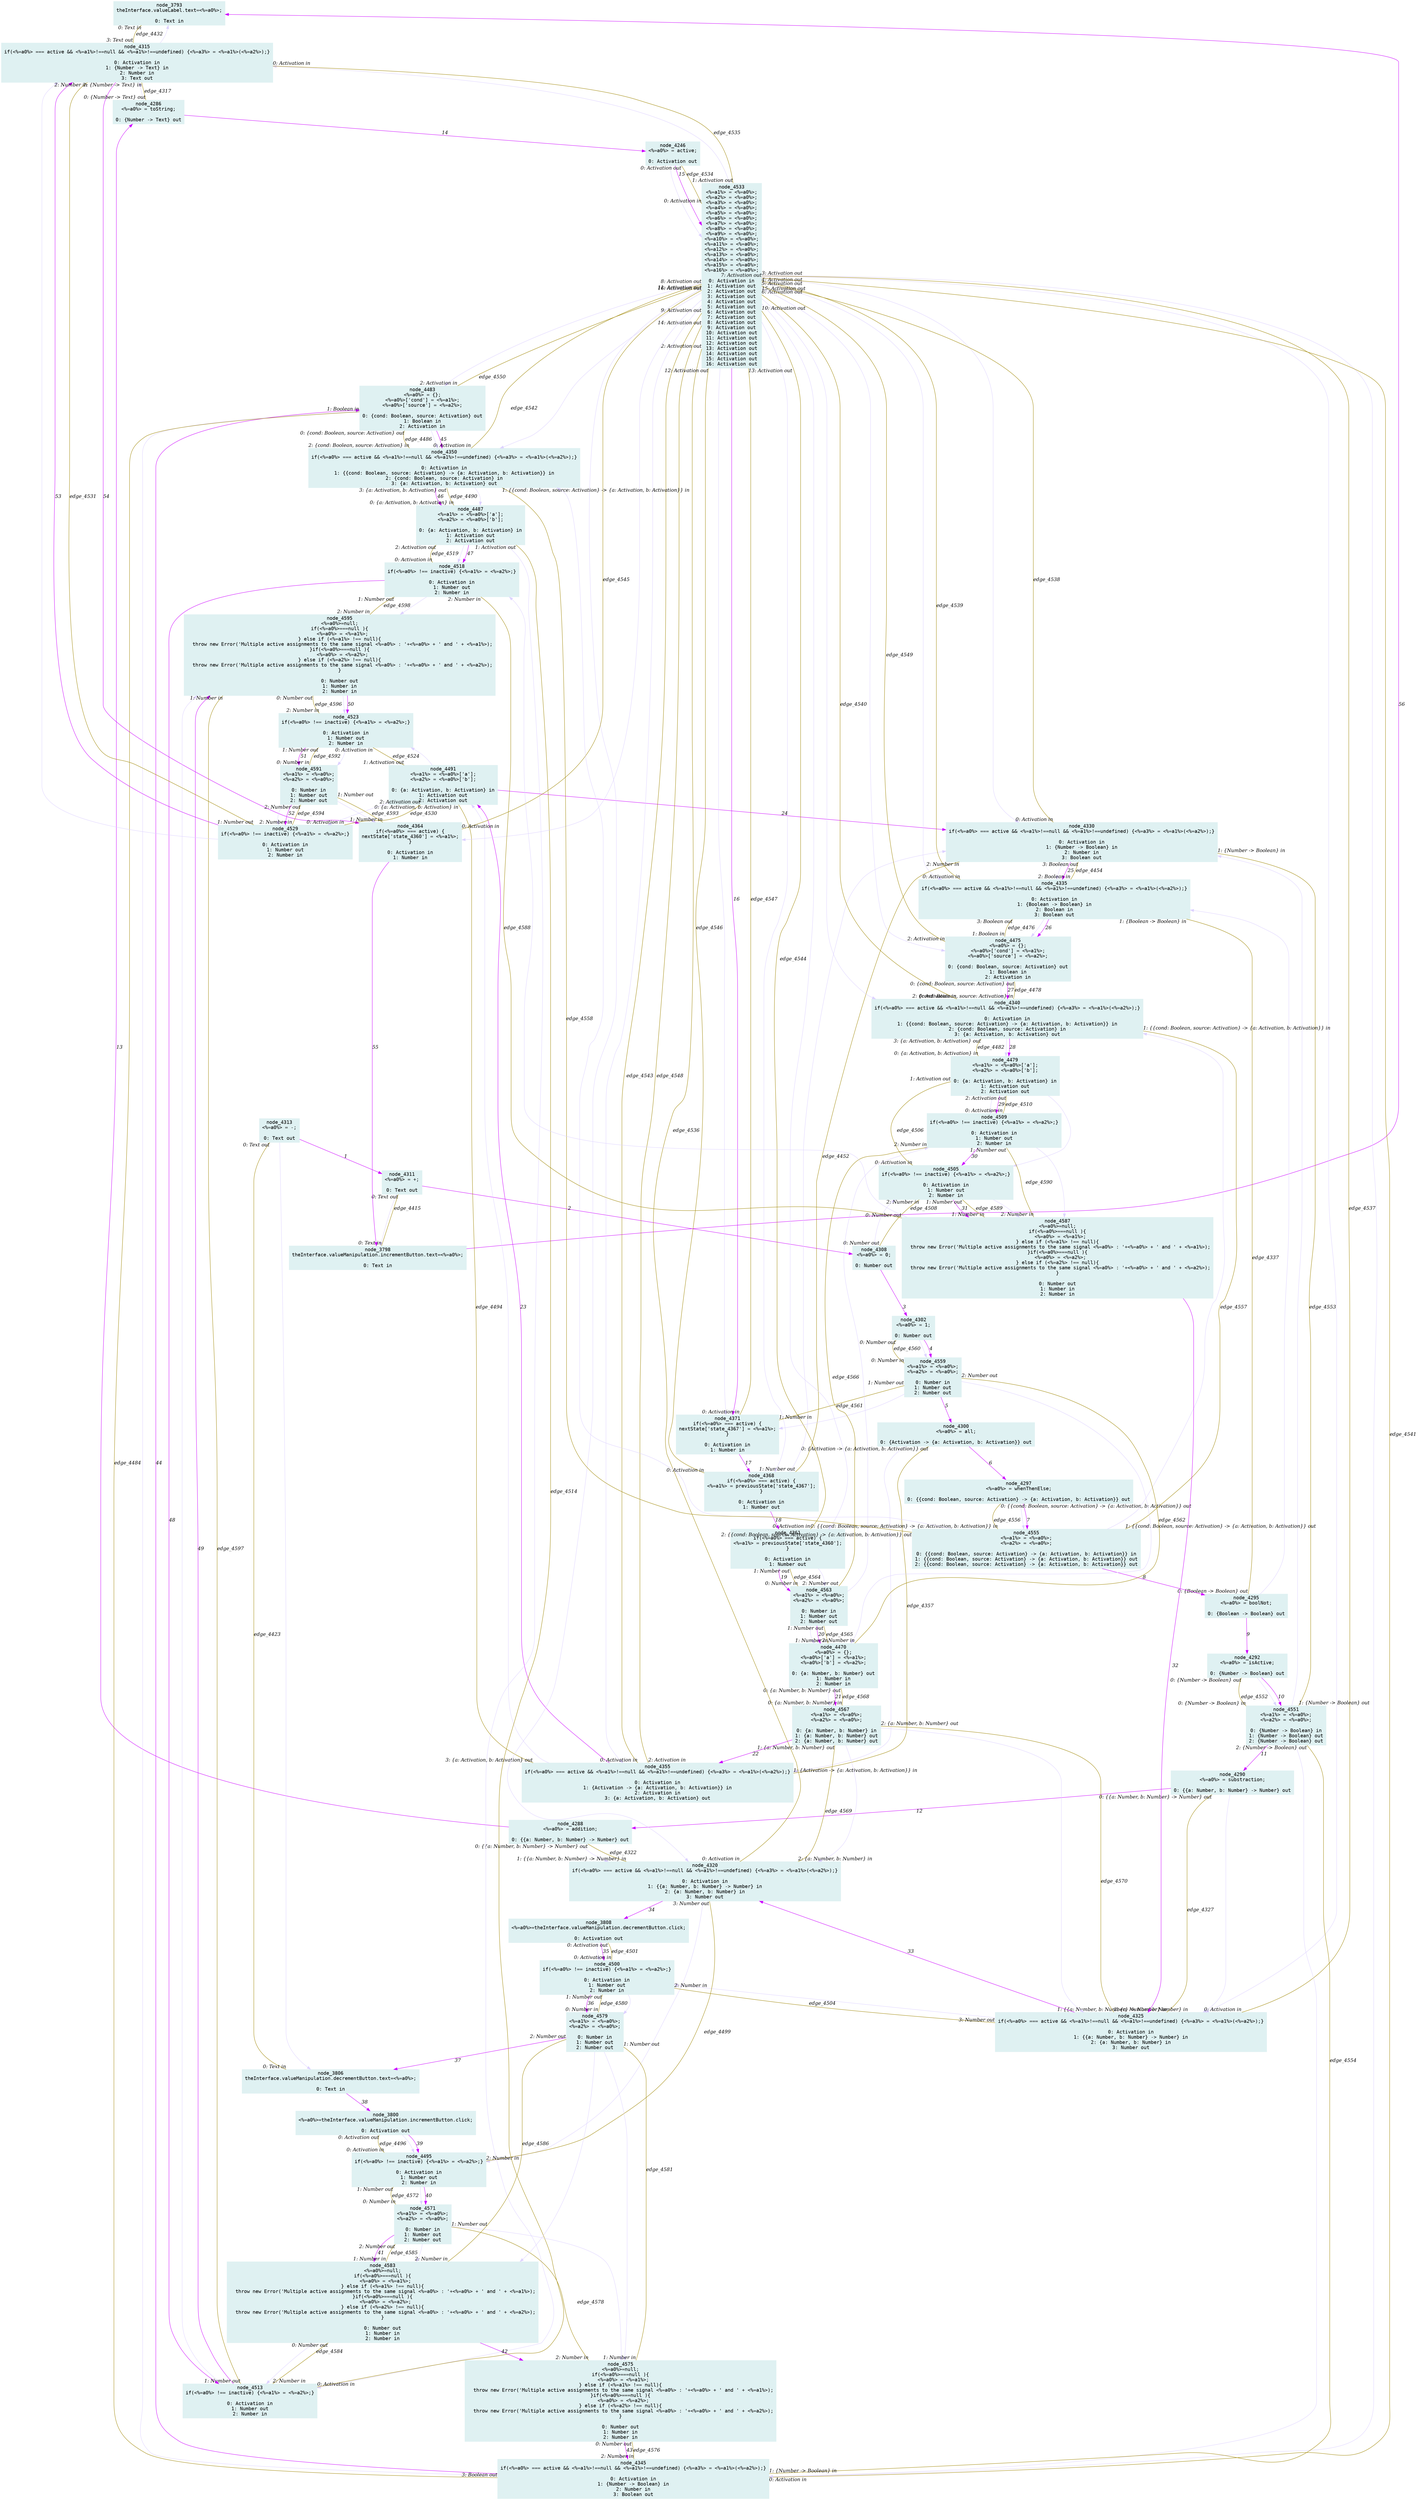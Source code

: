 digraph g{node_3793 [shape="box", style="filled", color="#dff1f2", fontname="Courier", label="node_3793
theInterface.valueLabel.text=<%=a0%>;

0: Text in" ]
node_3798 [shape="box", style="filled", color="#dff1f2", fontname="Courier", label="node_3798
theInterface.valueManipulation.incrementButton.text=<%=a0%>;

0: Text in" ]
node_3800 [shape="box", style="filled", color="#dff1f2", fontname="Courier", label="node_3800
<%=a0%>=theInterface.valueManipulation.incrementButton.click;

0: Activation out" ]
node_3806 [shape="box", style="filled", color="#dff1f2", fontname="Courier", label="node_3806
theInterface.valueManipulation.decrementButton.text=<%=a0%>;

0: Text in" ]
node_3808 [shape="box", style="filled", color="#dff1f2", fontname="Courier", label="node_3808
<%=a0%>=theInterface.valueManipulation.decrementButton.click;

0: Activation out" ]
node_4246 [shape="box", style="filled", color="#dff1f2", fontname="Courier", label="node_4246
<%=a0%> = active;

0: Activation out" ]
node_4286 [shape="box", style="filled", color="#dff1f2", fontname="Courier", label="node_4286
<%=a0%> = toString;

0: {Number -> Text} out" ]
node_4288 [shape="box", style="filled", color="#dff1f2", fontname="Courier", label="node_4288
<%=a0%> = addition;

0: {{a: Number, b: Number} -> Number} out" ]
node_4290 [shape="box", style="filled", color="#dff1f2", fontname="Courier", label="node_4290
<%=a0%> = substraction;

0: {{a: Number, b: Number} -> Number} out" ]
node_4292 [shape="box", style="filled", color="#dff1f2", fontname="Courier", label="node_4292
<%=a0%> = isActive;

0: {Number -> Boolean} out" ]
node_4295 [shape="box", style="filled", color="#dff1f2", fontname="Courier", label="node_4295
<%=a0%> = boolNot;

0: {Boolean -> Boolean} out" ]
node_4297 [shape="box", style="filled", color="#dff1f2", fontname="Courier", label="node_4297
<%=a0%> = whenThenElse;

0: {{cond: Boolean, source: Activation} -> {a: Activation, b: Activation}} out" ]
node_4300 [shape="box", style="filled", color="#dff1f2", fontname="Courier", label="node_4300
<%=a0%> = all;

0: {Activation -> {a: Activation, b: Activation}} out" ]
node_4302 [shape="box", style="filled", color="#dff1f2", fontname="Courier", label="node_4302
<%=a0%> = 1;

0: Number out" ]
node_4308 [shape="box", style="filled", color="#dff1f2", fontname="Courier", label="node_4308
<%=a0%> = 0;

0: Number out" ]
node_4311 [shape="box", style="filled", color="#dff1f2", fontname="Courier", label="node_4311
<%=a0%> = +;

0: Text out" ]
node_4313 [shape="box", style="filled", color="#dff1f2", fontname="Courier", label="node_4313
<%=a0%> = -;

0: Text out" ]
node_4315 [shape="box", style="filled", color="#dff1f2", fontname="Courier", label="node_4315
if(<%=a0%> === active && <%=a1%>!==null && <%=a1%>!==undefined) {<%=a3%> = <%=a1%>(<%=a2%>);}

0: Activation in
1: {Number -> Text} in
2: Number in
3: Text out" ]
node_4320 [shape="box", style="filled", color="#dff1f2", fontname="Courier", label="node_4320
if(<%=a0%> === active && <%=a1%>!==null && <%=a1%>!==undefined) {<%=a3%> = <%=a1%>(<%=a2%>);}

0: Activation in
1: {{a: Number, b: Number} -> Number} in
2: {a: Number, b: Number} in
3: Number out" ]
node_4325 [shape="box", style="filled", color="#dff1f2", fontname="Courier", label="node_4325
if(<%=a0%> === active && <%=a1%>!==null && <%=a1%>!==undefined) {<%=a3%> = <%=a1%>(<%=a2%>);}

0: Activation in
1: {{a: Number, b: Number} -> Number} in
2: {a: Number, b: Number} in
3: Number out" ]
node_4330 [shape="box", style="filled", color="#dff1f2", fontname="Courier", label="node_4330
if(<%=a0%> === active && <%=a1%>!==null && <%=a1%>!==undefined) {<%=a3%> = <%=a1%>(<%=a2%>);}

0: Activation in
1: {Number -> Boolean} in
2: Number in
3: Boolean out" ]
node_4335 [shape="box", style="filled", color="#dff1f2", fontname="Courier", label="node_4335
if(<%=a0%> === active && <%=a1%>!==null && <%=a1%>!==undefined) {<%=a3%> = <%=a1%>(<%=a2%>);}

0: Activation in
1: {Boolean -> Boolean} in
2: Boolean in
3: Boolean out" ]
node_4340 [shape="box", style="filled", color="#dff1f2", fontname="Courier", label="node_4340
if(<%=a0%> === active && <%=a1%>!==null && <%=a1%>!==undefined) {<%=a3%> = <%=a1%>(<%=a2%>);}

0: Activation in
1: {{cond: Boolean, source: Activation} -> {a: Activation, b: Activation}} in
2: {cond: Boolean, source: Activation} in
3: {a: Activation, b: Activation} out" ]
node_4345 [shape="box", style="filled", color="#dff1f2", fontname="Courier", label="node_4345
if(<%=a0%> === active && <%=a1%>!==null && <%=a1%>!==undefined) {<%=a3%> = <%=a1%>(<%=a2%>);}

0: Activation in
1: {Number -> Boolean} in
2: Number in
3: Boolean out" ]
node_4350 [shape="box", style="filled", color="#dff1f2", fontname="Courier", label="node_4350
if(<%=a0%> === active && <%=a1%>!==null && <%=a1%>!==undefined) {<%=a3%> = <%=a1%>(<%=a2%>);}

0: Activation in
1: {{cond: Boolean, source: Activation} -> {a: Activation, b: Activation}} in
2: {cond: Boolean, source: Activation} in
3: {a: Activation, b: Activation} out" ]
node_4355 [shape="box", style="filled", color="#dff1f2", fontname="Courier", label="node_4355
if(<%=a0%> === active && <%=a1%>!==null && <%=a1%>!==undefined) {<%=a3%> = <%=a1%>(<%=a2%>);}

0: Activation in
1: {Activation -> {a: Activation, b: Activation}} in
2: Activation in
3: {a: Activation, b: Activation} out" ]
node_4361 [shape="box", style="filled", color="#dff1f2", fontname="Courier", label="node_4361
if(<%=a0%> === active) {
<%=a1%> = previousState['state_4360'];
}

0: Activation in
1: Number out" ]
node_4364 [shape="box", style="filled", color="#dff1f2", fontname="Courier", label="node_4364
if(<%=a0%> === active) {
nextState['state_4360'] = <%=a1%>;
}

0: Activation in
1: Number in" ]
node_4368 [shape="box", style="filled", color="#dff1f2", fontname="Courier", label="node_4368
if(<%=a0%> === active) {
<%=a1%> = previousState['state_4367'];
}

0: Activation in
1: Number out" ]
node_4371 [shape="box", style="filled", color="#dff1f2", fontname="Courier", label="node_4371
if(<%=a0%> === active) {
nextState['state_4367'] = <%=a1%>;
}

0: Activation in
1: Number in" ]
node_4470 [shape="box", style="filled", color="#dff1f2", fontname="Courier", label="node_4470
<%=a0%> = {};
<%=a0%>['a'] = <%=a1%>;
<%=a0%>['b'] = <%=a2%>;

0: {a: Number, b: Number} out
1: Number in
2: Number in" ]
node_4475 [shape="box", style="filled", color="#dff1f2", fontname="Courier", label="node_4475
<%=a0%> = {};
<%=a0%>['cond'] = <%=a1%>;
<%=a0%>['source'] = <%=a2%>;

0: {cond: Boolean, source: Activation} out
1: Boolean in
2: Activation in" ]
node_4479 [shape="box", style="filled", color="#dff1f2", fontname="Courier", label="node_4479
<%=a1%> = <%=a0%>['a'];
<%=a2%> = <%=a0%>['b'];

0: {a: Activation, b: Activation} in
1: Activation out
2: Activation out" ]
node_4483 [shape="box", style="filled", color="#dff1f2", fontname="Courier", label="node_4483
<%=a0%> = {};
<%=a0%>['cond'] = <%=a1%>;
<%=a0%>['source'] = <%=a2%>;

0: {cond: Boolean, source: Activation} out
1: Boolean in
2: Activation in" ]
node_4487 [shape="box", style="filled", color="#dff1f2", fontname="Courier", label="node_4487
<%=a1%> = <%=a0%>['a'];
<%=a2%> = <%=a0%>['b'];

0: {a: Activation, b: Activation} in
1: Activation out
2: Activation out" ]
node_4491 [shape="box", style="filled", color="#dff1f2", fontname="Courier", label="node_4491
<%=a1%> = <%=a0%>['a'];
<%=a2%> = <%=a0%>['b'];

0: {a: Activation, b: Activation} in
1: Activation out
2: Activation out" ]
node_4495 [shape="box", style="filled", color="#dff1f2", fontname="Courier", label="node_4495
if(<%=a0%> !== inactive) {<%=a1%> = <%=a2%>;}

0: Activation in
1: Number out
2: Number in" ]
node_4500 [shape="box", style="filled", color="#dff1f2", fontname="Courier", label="node_4500
if(<%=a0%> !== inactive) {<%=a1%> = <%=a2%>;}

0: Activation in
1: Number out
2: Number in" ]
node_4505 [shape="box", style="filled", color="#dff1f2", fontname="Courier", label="node_4505
if(<%=a0%> !== inactive) {<%=a1%> = <%=a2%>;}

0: Activation in
1: Number out
2: Number in" ]
node_4509 [shape="box", style="filled", color="#dff1f2", fontname="Courier", label="node_4509
if(<%=a0%> !== inactive) {<%=a1%> = <%=a2%>;}

0: Activation in
1: Number out
2: Number in" ]
node_4513 [shape="box", style="filled", color="#dff1f2", fontname="Courier", label="node_4513
if(<%=a0%> !== inactive) {<%=a1%> = <%=a2%>;}

0: Activation in
1: Number out
2: Number in" ]
node_4518 [shape="box", style="filled", color="#dff1f2", fontname="Courier", label="node_4518
if(<%=a0%> !== inactive) {<%=a1%> = <%=a2%>;}

0: Activation in
1: Number out
2: Number in" ]
node_4523 [shape="box", style="filled", color="#dff1f2", fontname="Courier", label="node_4523
if(<%=a0%> !== inactive) {<%=a1%> = <%=a2%>;}

0: Activation in
1: Number out
2: Number in" ]
node_4529 [shape="box", style="filled", color="#dff1f2", fontname="Courier", label="node_4529
if(<%=a0%> !== inactive) {<%=a1%> = <%=a2%>;}

0: Activation in
1: Number out
2: Number in" ]
node_4533 [shape="box", style="filled", color="#dff1f2", fontname="Courier", label="node_4533
<%=a1%> = <%=a0%>;
<%=a2%> = <%=a0%>;
<%=a3%> = <%=a0%>;
<%=a4%> = <%=a0%>;
<%=a5%> = <%=a0%>;
<%=a6%> = <%=a0%>;
<%=a7%> = <%=a0%>;
<%=a8%> = <%=a0%>;
<%=a9%> = <%=a0%>;
<%=a10%> = <%=a0%>;
<%=a11%> = <%=a0%>;
<%=a12%> = <%=a0%>;
<%=a13%> = <%=a0%>;
<%=a14%> = <%=a0%>;
<%=a15%> = <%=a0%>;
<%=a16%> = <%=a0%>;

0: Activation in
1: Activation out
2: Activation out
3: Activation out
4: Activation out
5: Activation out
6: Activation out
7: Activation out
8: Activation out
9: Activation out
10: Activation out
11: Activation out
12: Activation out
13: Activation out
14: Activation out
15: Activation out
16: Activation out" ]
node_4551 [shape="box", style="filled", color="#dff1f2", fontname="Courier", label="node_4551
<%=a1%> = <%=a0%>;
<%=a2%> = <%=a0%>;

0: {Number -> Boolean} in
1: {Number -> Boolean} out
2: {Number -> Boolean} out" ]
node_4555 [shape="box", style="filled", color="#dff1f2", fontname="Courier", label="node_4555
<%=a1%> = <%=a0%>;
<%=a2%> = <%=a0%>;

0: {{cond: Boolean, source: Activation} -> {a: Activation, b: Activation}} in
1: {{cond: Boolean, source: Activation} -> {a: Activation, b: Activation}} out
2: {{cond: Boolean, source: Activation} -> {a: Activation, b: Activation}} out" ]
node_4559 [shape="box", style="filled", color="#dff1f2", fontname="Courier", label="node_4559
<%=a1%> = <%=a0%>;
<%=a2%> = <%=a0%>;

0: Number in
1: Number out
2: Number out" ]
node_4563 [shape="box", style="filled", color="#dff1f2", fontname="Courier", label="node_4563
<%=a1%> = <%=a0%>;
<%=a2%> = <%=a0%>;

0: Number in
1: Number out
2: Number out" ]
node_4567 [shape="box", style="filled", color="#dff1f2", fontname="Courier", label="node_4567
<%=a1%> = <%=a0%>;
<%=a2%> = <%=a0%>;

0: {a: Number, b: Number} in
1: {a: Number, b: Number} out
2: {a: Number, b: Number} out" ]
node_4571 [shape="box", style="filled", color="#dff1f2", fontname="Courier", label="node_4571
<%=a1%> = <%=a0%>;
<%=a2%> = <%=a0%>;

0: Number in
1: Number out
2: Number out" ]
node_4575 [shape="box", style="filled", color="#dff1f2", fontname="Courier", label="node_4575
<%=a0%>=null;
if(<%=a0%>===null ){
  <%=a0%> = <%=a1%>;
} else if (<%=a1%> !== null){
  throw new Error('Multiple active assignments to the same signal <%=a0%> : '+<%=a0%> + ' and ' + <%=a1%>);
}if(<%=a0%>===null ){
  <%=a0%> = <%=a2%>;
} else if (<%=a2%> !== null){
  throw new Error('Multiple active assignments to the same signal <%=a0%> : '+<%=a0%> + ' and ' + <%=a2%>);
}

0: Number out
1: Number in
2: Number in" ]
node_4579 [shape="box", style="filled", color="#dff1f2", fontname="Courier", label="node_4579
<%=a1%> = <%=a0%>;
<%=a2%> = <%=a0%>;

0: Number in
1: Number out
2: Number out" ]
node_4583 [shape="box", style="filled", color="#dff1f2", fontname="Courier", label="node_4583
<%=a0%>=null;
if(<%=a0%>===null ){
  <%=a0%> = <%=a1%>;
} else if (<%=a1%> !== null){
  throw new Error('Multiple active assignments to the same signal <%=a0%> : '+<%=a0%> + ' and ' + <%=a1%>);
}if(<%=a0%>===null ){
  <%=a0%> = <%=a2%>;
} else if (<%=a2%> !== null){
  throw new Error('Multiple active assignments to the same signal <%=a0%> : '+<%=a0%> + ' and ' + <%=a2%>);
}

0: Number out
1: Number in
2: Number in" ]
node_4587 [shape="box", style="filled", color="#dff1f2", fontname="Courier", label="node_4587
<%=a0%>=null;
if(<%=a0%>===null ){
  <%=a0%> = <%=a1%>;
} else if (<%=a1%> !== null){
  throw new Error('Multiple active assignments to the same signal <%=a0%> : '+<%=a0%> + ' and ' + <%=a1%>);
}if(<%=a0%>===null ){
  <%=a0%> = <%=a2%>;
} else if (<%=a2%> !== null){
  throw new Error('Multiple active assignments to the same signal <%=a0%> : '+<%=a0%> + ' and ' + <%=a2%>);
}

0: Number out
1: Number in
2: Number in" ]
node_4591 [shape="box", style="filled", color="#dff1f2", fontname="Courier", label="node_4591
<%=a1%> = <%=a0%>;
<%=a2%> = <%=a0%>;

0: Number in
1: Number out
2: Number out" ]
node_4595 [shape="box", style="filled", color="#dff1f2", fontname="Courier", label="node_4595
<%=a0%>=null;
if(<%=a0%>===null ){
  <%=a0%> = <%=a1%>;
} else if (<%=a1%> !== null){
  throw new Error('Multiple active assignments to the same signal <%=a0%> : '+<%=a0%> + ' and ' + <%=a1%>);
}if(<%=a0%>===null ){
  <%=a0%> = <%=a2%>;
} else if (<%=a2%> !== null){
  throw new Error('Multiple active assignments to the same signal <%=a0%> : '+<%=a0%> + ' and ' + <%=a2%>);
}

0: Number out
1: Number in
2: Number in" ]
node_4315 -> node_3793 [dir=forward, arrowHead=normal, fontname="Times-Italic", arrowsize=1, color="#ddd2ff", label="",  headlabel="", taillabel="" ]
node_4529 -> node_4315 [dir=forward, arrowHead=normal, fontname="Times-Italic", arrowsize=1, color="#ddd2ff", label="",  headlabel="", taillabel="" ]
node_4591 -> node_4364 [dir=forward, arrowHead=normal, fontname="Times-Italic", arrowsize=1, color="#ddd2ff", label="",  headlabel="", taillabel="" ]
node_4591 -> node_4529 [dir=forward, arrowHead=normal, fontname="Times-Italic", arrowsize=1, color="#ddd2ff", label="",  headlabel="", taillabel="" ]
node_4523 -> node_4591 [dir=forward, arrowHead=normal, fontname="Times-Italic", arrowsize=1, color="#ddd2ff", label="",  headlabel="", taillabel="" ]
node_4595 -> node_4523 [dir=forward, arrowHead=normal, fontname="Times-Italic", arrowsize=1, color="#ddd2ff", label="",  headlabel="", taillabel="" ]
node_4513 -> node_4595 [dir=forward, arrowHead=normal, fontname="Times-Italic", arrowsize=1, color="#ddd2ff", label="",  headlabel="", taillabel="" ]
node_4518 -> node_4595 [dir=forward, arrowHead=normal, fontname="Times-Italic", arrowsize=1, color="#ddd2ff", label="",  headlabel="", taillabel="" ]
node_4487 -> node_4513 [dir=forward, arrowHead=normal, fontname="Times-Italic", arrowsize=1, color="#ddd2ff", label="",  headlabel="", taillabel="" ]
node_4487 -> node_4518 [dir=forward, arrowHead=normal, fontname="Times-Italic", arrowsize=1, color="#ddd2ff", label="",  headlabel="", taillabel="" ]
node_4350 -> node_4487 [dir=forward, arrowHead=normal, fontname="Times-Italic", arrowsize=1, color="#ddd2ff", label="",  headlabel="", taillabel="" ]
node_4483 -> node_4350 [dir=forward, arrowHead=normal, fontname="Times-Italic", arrowsize=1, color="#ddd2ff", label="",  headlabel="", taillabel="" ]
node_4345 -> node_4483 [dir=forward, arrowHead=normal, fontname="Times-Italic", arrowsize=1, color="#ddd2ff", label="",  headlabel="", taillabel="" ]
node_4575 -> node_4345 [dir=forward, arrowHead=normal, fontname="Times-Italic", arrowsize=1, color="#ddd2ff", label="",  headlabel="", taillabel="" ]
node_4583 -> node_4513 [dir=forward, arrowHead=normal, fontname="Times-Italic", arrowsize=1, color="#ddd2ff", label="",  headlabel="", taillabel="" ]
node_4571 -> node_4575 [dir=forward, arrowHead=normal, fontname="Times-Italic", arrowsize=1, color="#ddd2ff", label="",  headlabel="", taillabel="" ]
node_4571 -> node_4583 [dir=forward, arrowHead=normal, fontname="Times-Italic", arrowsize=1, color="#ddd2ff", label="",  headlabel="", taillabel="" ]
node_4495 -> node_4571 [dir=forward, arrowHead=normal, fontname="Times-Italic", arrowsize=1, color="#ddd2ff", label="",  headlabel="", taillabel="" ]
node_3800 -> node_4495 [dir=forward, arrowHead=normal, fontname="Times-Italic", arrowsize=1, color="#ddd2ff", label="",  headlabel="", taillabel="" ]
node_4579 -> node_4575 [dir=forward, arrowHead=normal, fontname="Times-Italic", arrowsize=1, color="#ddd2ff", label="",  headlabel="", taillabel="" ]
node_4579 -> node_4583 [dir=forward, arrowHead=normal, fontname="Times-Italic", arrowsize=1, color="#ddd2ff", label="",  headlabel="", taillabel="" ]
node_4500 -> node_4579 [dir=forward, arrowHead=normal, fontname="Times-Italic", arrowsize=1, color="#ddd2ff", label="",  headlabel="", taillabel="" ]
node_3808 -> node_4500 [dir=forward, arrowHead=normal, fontname="Times-Italic", arrowsize=1, color="#ddd2ff", label="",  headlabel="", taillabel="" ]
node_4320 -> node_4495 [dir=forward, arrowHead=normal, fontname="Times-Italic", arrowsize=1, color="#ddd2ff", label="",  headlabel="", taillabel="" ]
node_4325 -> node_4500 [dir=forward, arrowHead=normal, fontname="Times-Italic", arrowsize=1, color="#ddd2ff", label="",  headlabel="", taillabel="" ]
node_4587 -> node_4518 [dir=forward, arrowHead=normal, fontname="Times-Italic", arrowsize=1, color="#ddd2ff", label="",  headlabel="", taillabel="" ]
node_4505 -> node_4587 [dir=forward, arrowHead=normal, fontname="Times-Italic", arrowsize=1, color="#ddd2ff", label="",  headlabel="", taillabel="" ]
node_4509 -> node_4587 [dir=forward, arrowHead=normal, fontname="Times-Italic", arrowsize=1, color="#ddd2ff", label="",  headlabel="", taillabel="" ]
node_4479 -> node_4505 [dir=forward, arrowHead=normal, fontname="Times-Italic", arrowsize=1, color="#ddd2ff", label="",  headlabel="", taillabel="" ]
node_4479 -> node_4509 [dir=forward, arrowHead=normal, fontname="Times-Italic", arrowsize=1, color="#ddd2ff", label="",  headlabel="", taillabel="" ]
node_4340 -> node_4479 [dir=forward, arrowHead=normal, fontname="Times-Italic", arrowsize=1, color="#ddd2ff", label="",  headlabel="", taillabel="" ]
node_4475 -> node_4340 [dir=forward, arrowHead=normal, fontname="Times-Italic", arrowsize=1, color="#ddd2ff", label="",  headlabel="", taillabel="" ]
node_4335 -> node_4475 [dir=forward, arrowHead=normal, fontname="Times-Italic", arrowsize=1, color="#ddd2ff", label="",  headlabel="", taillabel="" ]
node_4330 -> node_4335 [dir=forward, arrowHead=normal, fontname="Times-Italic", arrowsize=1, color="#ddd2ff", label="",  headlabel="", taillabel="" ]
node_4491 -> node_4523 [dir=forward, arrowHead=normal, fontname="Times-Italic", arrowsize=1, color="#ddd2ff", label="",  headlabel="", taillabel="" ]
node_4491 -> node_4529 [dir=forward, arrowHead=normal, fontname="Times-Italic", arrowsize=1, color="#ddd2ff", label="",  headlabel="", taillabel="" ]
node_4355 -> node_4491 [dir=forward, arrowHead=normal, fontname="Times-Italic", arrowsize=1, color="#ddd2ff", label="",  headlabel="", taillabel="" ]
node_4567 -> node_4320 [dir=forward, arrowHead=normal, fontname="Times-Italic", arrowsize=1, color="#ddd2ff", label="",  headlabel="", taillabel="" ]
node_4567 -> node_4325 [dir=forward, arrowHead=normal, fontname="Times-Italic", arrowsize=1, color="#ddd2ff", label="",  headlabel="", taillabel="" ]
node_4470 -> node_4567 [dir=forward, arrowHead=normal, fontname="Times-Italic", arrowsize=1, color="#ddd2ff", label="",  headlabel="", taillabel="" ]
node_4563 -> node_4470 [dir=forward, arrowHead=normal, fontname="Times-Italic", arrowsize=1, color="#ddd2ff", label="",  headlabel="", taillabel="" ]
node_4563 -> node_4509 [dir=forward, arrowHead=normal, fontname="Times-Italic", arrowsize=1, color="#ddd2ff", label="",  headlabel="", taillabel="" ]
node_4361 -> node_4563 [dir=forward, arrowHead=normal, fontname="Times-Italic", arrowsize=1, color="#ddd2ff", label="",  headlabel="", taillabel="" ]
node_4368 -> node_4330 [dir=forward, arrowHead=normal, fontname="Times-Italic", arrowsize=1, color="#ddd2ff", label="",  headlabel="", taillabel="" ]
node_4533 -> node_4315 [dir=forward, arrowHead=normal, fontname="Times-Italic", arrowsize=1, color="#ddd2ff", label="",  headlabel="", taillabel="" ]
node_4533 -> node_4320 [dir=forward, arrowHead=normal, fontname="Times-Italic", arrowsize=1, color="#ddd2ff", label="",  headlabel="", taillabel="" ]
node_4533 -> node_4325 [dir=forward, arrowHead=normal, fontname="Times-Italic", arrowsize=1, color="#ddd2ff", label="",  headlabel="", taillabel="" ]
node_4533 -> node_4330 [dir=forward, arrowHead=normal, fontname="Times-Italic", arrowsize=1, color="#ddd2ff", label="",  headlabel="", taillabel="" ]
node_4533 -> node_4335 [dir=forward, arrowHead=normal, fontname="Times-Italic", arrowsize=1, color="#ddd2ff", label="",  headlabel="", taillabel="" ]
node_4533 -> node_4340 [dir=forward, arrowHead=normal, fontname="Times-Italic", arrowsize=1, color="#ddd2ff", label="",  headlabel="", taillabel="" ]
node_4533 -> node_4345 [dir=forward, arrowHead=normal, fontname="Times-Italic", arrowsize=1, color="#ddd2ff", label="",  headlabel="", taillabel="" ]
node_4533 -> node_4350 [dir=forward, arrowHead=normal, fontname="Times-Italic", arrowsize=1, color="#ddd2ff", label="",  headlabel="", taillabel="" ]
node_4533 -> node_4355 [dir=forward, arrowHead=normal, fontname="Times-Italic", arrowsize=1, color="#ddd2ff", label="",  headlabel="", taillabel="" ]
node_4533 -> node_4361 [dir=forward, arrowHead=normal, fontname="Times-Italic", arrowsize=1, color="#ddd2ff", label="",  headlabel="", taillabel="" ]
node_4533 -> node_4364 [dir=forward, arrowHead=normal, fontname="Times-Italic", arrowsize=1, color="#ddd2ff", label="",  headlabel="", taillabel="" ]
node_4533 -> node_4368 [dir=forward, arrowHead=normal, fontname="Times-Italic", arrowsize=1, color="#ddd2ff", label="",  headlabel="", taillabel="" ]
node_4533 -> node_4371 [dir=forward, arrowHead=normal, fontname="Times-Italic", arrowsize=1, color="#ddd2ff", label="",  headlabel="", taillabel="" ]
node_4533 -> node_4475 [dir=forward, arrowHead=normal, fontname="Times-Italic", arrowsize=1, color="#ddd2ff", label="",  headlabel="", taillabel="" ]
node_4533 -> node_4483 [dir=forward, arrowHead=normal, fontname="Times-Italic", arrowsize=1, color="#ddd2ff", label="",  headlabel="", taillabel="" ]
node_4246 -> node_4533 [dir=forward, arrowHead=normal, fontname="Times-Italic", arrowsize=1, color="#ddd2ff", label="",  headlabel="", taillabel="" ]
node_4286 -> node_4315 [dir=forward, arrowHead=normal, fontname="Times-Italic", arrowsize=1, color="#ddd2ff", label="",  headlabel="", taillabel="" ]
node_4288 -> node_4320 [dir=forward, arrowHead=normal, fontname="Times-Italic", arrowsize=1, color="#ddd2ff", label="",  headlabel="", taillabel="" ]
node_4290 -> node_4325 [dir=forward, arrowHead=normal, fontname="Times-Italic", arrowsize=1, color="#ddd2ff", label="",  headlabel="", taillabel="" ]
node_4551 -> node_4330 [dir=forward, arrowHead=normal, fontname="Times-Italic", arrowsize=1, color="#ddd2ff", label="",  headlabel="", taillabel="" ]
node_4551 -> node_4345 [dir=forward, arrowHead=normal, fontname="Times-Italic", arrowsize=1, color="#ddd2ff", label="",  headlabel="", taillabel="" ]
node_4292 -> node_4551 [dir=forward, arrowHead=normal, fontname="Times-Italic", arrowsize=1, color="#ddd2ff", label="",  headlabel="", taillabel="" ]
node_4295 -> node_4335 [dir=forward, arrowHead=normal, fontname="Times-Italic", arrowsize=1, color="#ddd2ff", label="",  headlabel="", taillabel="" ]
node_4555 -> node_4340 [dir=forward, arrowHead=normal, fontname="Times-Italic", arrowsize=1, color="#ddd2ff", label="",  headlabel="", taillabel="" ]
node_4555 -> node_4350 [dir=forward, arrowHead=normal, fontname="Times-Italic", arrowsize=1, color="#ddd2ff", label="",  headlabel="", taillabel="" ]
node_4297 -> node_4555 [dir=forward, arrowHead=normal, fontname="Times-Italic", arrowsize=1, color="#ddd2ff", label="",  headlabel="", taillabel="" ]
node_4300 -> node_4355 [dir=forward, arrowHead=normal, fontname="Times-Italic", arrowsize=1, color="#ddd2ff", label="",  headlabel="", taillabel="" ]
node_4559 -> node_4371 [dir=forward, arrowHead=normal, fontname="Times-Italic", arrowsize=1, color="#ddd2ff", label="",  headlabel="", taillabel="" ]
node_4559 -> node_4470 [dir=forward, arrowHead=normal, fontname="Times-Italic", arrowsize=1, color="#ddd2ff", label="",  headlabel="", taillabel="" ]
node_4302 -> node_4559 [dir=forward, arrowHead=normal, fontname="Times-Italic", arrowsize=1, color="#ddd2ff", label="",  headlabel="", taillabel="" ]
node_4308 -> node_4505 [dir=forward, arrowHead=normal, fontname="Times-Italic", arrowsize=1, color="#ddd2ff", label="",  headlabel="", taillabel="" ]
node_4311 -> node_3798 [dir=forward, arrowHead=normal, fontname="Times-Italic", arrowsize=1, color="#ddd2ff", label="",  headlabel="", taillabel="" ]
node_4313 -> node_3806 [dir=forward, arrowHead=normal, fontname="Times-Italic", arrowsize=1, color="#ddd2ff", label="",  headlabel="", taillabel="" ]
node_4313 -> node_4311 [dir=forward, arrowHead=normal, fontname="Times-Italic", arrowsize=1, color="#cc00ff", label="1",  headlabel="", taillabel="" ]
node_4311 -> node_4308 [dir=forward, arrowHead=normal, fontname="Times-Italic", arrowsize=1, color="#cc00ff", label="2",  headlabel="", taillabel="" ]
node_4308 -> node_4302 [dir=forward, arrowHead=normal, fontname="Times-Italic", arrowsize=1, color="#cc00ff", label="3",  headlabel="", taillabel="" ]
node_4302 -> node_4559 [dir=forward, arrowHead=normal, fontname="Times-Italic", arrowsize=1, color="#cc00ff", label="4",  headlabel="", taillabel="" ]
node_4559 -> node_4300 [dir=forward, arrowHead=normal, fontname="Times-Italic", arrowsize=1, color="#cc00ff", label="5",  headlabel="", taillabel="" ]
node_4300 -> node_4297 [dir=forward, arrowHead=normal, fontname="Times-Italic", arrowsize=1, color="#cc00ff", label="6",  headlabel="", taillabel="" ]
node_4297 -> node_4555 [dir=forward, arrowHead=normal, fontname="Times-Italic", arrowsize=1, color="#cc00ff", label="7",  headlabel="", taillabel="" ]
node_4555 -> node_4295 [dir=forward, arrowHead=normal, fontname="Times-Italic", arrowsize=1, color="#cc00ff", label="8",  headlabel="", taillabel="" ]
node_4295 -> node_4292 [dir=forward, arrowHead=normal, fontname="Times-Italic", arrowsize=1, color="#cc00ff", label="9",  headlabel="", taillabel="" ]
node_4292 -> node_4551 [dir=forward, arrowHead=normal, fontname="Times-Italic", arrowsize=1, color="#cc00ff", label="10",  headlabel="", taillabel="" ]
node_4551 -> node_4290 [dir=forward, arrowHead=normal, fontname="Times-Italic", arrowsize=1, color="#cc00ff", label="11",  headlabel="", taillabel="" ]
node_4290 -> node_4288 [dir=forward, arrowHead=normal, fontname="Times-Italic", arrowsize=1, color="#cc00ff", label="12",  headlabel="", taillabel="" ]
node_4288 -> node_4286 [dir=forward, arrowHead=normal, fontname="Times-Italic", arrowsize=1, color="#cc00ff", label="13",  headlabel="", taillabel="" ]
node_4286 -> node_4246 [dir=forward, arrowHead=normal, fontname="Times-Italic", arrowsize=1, color="#cc00ff", label="14",  headlabel="", taillabel="" ]
node_4246 -> node_4533 [dir=forward, arrowHead=normal, fontname="Times-Italic", arrowsize=1, color="#cc00ff", label="15",  headlabel="", taillabel="" ]
node_4533 -> node_4371 [dir=forward, arrowHead=normal, fontname="Times-Italic", arrowsize=1, color="#cc00ff", label="16",  headlabel="", taillabel="" ]
node_4371 -> node_4368 [dir=forward, arrowHead=normal, fontname="Times-Italic", arrowsize=1, color="#cc00ff", label="17",  headlabel="", taillabel="" ]
node_4368 -> node_4361 [dir=forward, arrowHead=normal, fontname="Times-Italic", arrowsize=1, color="#cc00ff", label="18",  headlabel="", taillabel="" ]
node_4361 -> node_4563 [dir=forward, arrowHead=normal, fontname="Times-Italic", arrowsize=1, color="#cc00ff", label="19",  headlabel="", taillabel="" ]
node_4563 -> node_4470 [dir=forward, arrowHead=normal, fontname="Times-Italic", arrowsize=1, color="#cc00ff", label="20",  headlabel="", taillabel="" ]
node_4470 -> node_4567 [dir=forward, arrowHead=normal, fontname="Times-Italic", arrowsize=1, color="#cc00ff", label="21",  headlabel="", taillabel="" ]
node_4567 -> node_4355 [dir=forward, arrowHead=normal, fontname="Times-Italic", arrowsize=1, color="#cc00ff", label="22",  headlabel="", taillabel="" ]
node_4355 -> node_4491 [dir=forward, arrowHead=normal, fontname="Times-Italic", arrowsize=1, color="#cc00ff", label="23",  headlabel="", taillabel="" ]
node_4491 -> node_4330 [dir=forward, arrowHead=normal, fontname="Times-Italic", arrowsize=1, color="#cc00ff", label="24",  headlabel="", taillabel="" ]
node_4330 -> node_4335 [dir=forward, arrowHead=normal, fontname="Times-Italic", arrowsize=1, color="#cc00ff", label="25",  headlabel="", taillabel="" ]
node_4335 -> node_4475 [dir=forward, arrowHead=normal, fontname="Times-Italic", arrowsize=1, color="#cc00ff", label="26",  headlabel="", taillabel="" ]
node_4475 -> node_4340 [dir=forward, arrowHead=normal, fontname="Times-Italic", arrowsize=1, color="#cc00ff", label="27",  headlabel="", taillabel="" ]
node_4340 -> node_4479 [dir=forward, arrowHead=normal, fontname="Times-Italic", arrowsize=1, color="#cc00ff", label="28",  headlabel="", taillabel="" ]
node_4479 -> node_4509 [dir=forward, arrowHead=normal, fontname="Times-Italic", arrowsize=1, color="#cc00ff", label="29",  headlabel="", taillabel="" ]
node_4509 -> node_4505 [dir=forward, arrowHead=normal, fontname="Times-Italic", arrowsize=1, color="#cc00ff", label="30",  headlabel="", taillabel="" ]
node_4505 -> node_4587 [dir=forward, arrowHead=normal, fontname="Times-Italic", arrowsize=1, color="#cc00ff", label="31",  headlabel="", taillabel="" ]
node_4587 -> node_4325 [dir=forward, arrowHead=normal, fontname="Times-Italic", arrowsize=1, color="#cc00ff", label="32",  headlabel="", taillabel="" ]
node_4325 -> node_4320 [dir=forward, arrowHead=normal, fontname="Times-Italic", arrowsize=1, color="#cc00ff", label="33",  headlabel="", taillabel="" ]
node_4320 -> node_3808 [dir=forward, arrowHead=normal, fontname="Times-Italic", arrowsize=1, color="#cc00ff", label="34",  headlabel="", taillabel="" ]
node_3808 -> node_4500 [dir=forward, arrowHead=normal, fontname="Times-Italic", arrowsize=1, color="#cc00ff", label="35",  headlabel="", taillabel="" ]
node_4500 -> node_4579 [dir=forward, arrowHead=normal, fontname="Times-Italic", arrowsize=1, color="#cc00ff", label="36",  headlabel="", taillabel="" ]
node_4579 -> node_3806 [dir=forward, arrowHead=normal, fontname="Times-Italic", arrowsize=1, color="#cc00ff", label="37",  headlabel="", taillabel="" ]
node_3806 -> node_3800 [dir=forward, arrowHead=normal, fontname="Times-Italic", arrowsize=1, color="#cc00ff", label="38",  headlabel="", taillabel="" ]
node_3800 -> node_4495 [dir=forward, arrowHead=normal, fontname="Times-Italic", arrowsize=1, color="#cc00ff", label="39",  headlabel="", taillabel="" ]
node_4495 -> node_4571 [dir=forward, arrowHead=normal, fontname="Times-Italic", arrowsize=1, color="#cc00ff", label="40",  headlabel="", taillabel="" ]
node_4571 -> node_4583 [dir=forward, arrowHead=normal, fontname="Times-Italic", arrowsize=1, color="#cc00ff", label="41",  headlabel="", taillabel="" ]
node_4583 -> node_4575 [dir=forward, arrowHead=normal, fontname="Times-Italic", arrowsize=1, color="#cc00ff", label="42",  headlabel="", taillabel="" ]
node_4575 -> node_4345 [dir=forward, arrowHead=normal, fontname="Times-Italic", arrowsize=1, color="#cc00ff", label="43",  headlabel="", taillabel="" ]
node_4345 -> node_4483 [dir=forward, arrowHead=normal, fontname="Times-Italic", arrowsize=1, color="#cc00ff", label="44",  headlabel="", taillabel="" ]
node_4483 -> node_4350 [dir=forward, arrowHead=normal, fontname="Times-Italic", arrowsize=1, color="#cc00ff", label="45",  headlabel="", taillabel="" ]
node_4350 -> node_4487 [dir=forward, arrowHead=normal, fontname="Times-Italic", arrowsize=1, color="#cc00ff", label="46",  headlabel="", taillabel="" ]
node_4487 -> node_4518 [dir=forward, arrowHead=normal, fontname="Times-Italic", arrowsize=1, color="#cc00ff", label="47",  headlabel="", taillabel="" ]
node_4518 -> node_4513 [dir=forward, arrowHead=normal, fontname="Times-Italic", arrowsize=1, color="#cc00ff", label="48",  headlabel="", taillabel="" ]
node_4513 -> node_4595 [dir=forward, arrowHead=normal, fontname="Times-Italic", arrowsize=1, color="#cc00ff", label="49",  headlabel="", taillabel="" ]
node_4595 -> node_4523 [dir=forward, arrowHead=normal, fontname="Times-Italic", arrowsize=1, color="#cc00ff", label="50",  headlabel="", taillabel="" ]
node_4523 -> node_4591 [dir=forward, arrowHead=normal, fontname="Times-Italic", arrowsize=1, color="#cc00ff", label="51",  headlabel="", taillabel="" ]
node_4591 -> node_4529 [dir=forward, arrowHead=normal, fontname="Times-Italic", arrowsize=1, color="#cc00ff", label="52",  headlabel="", taillabel="" ]
node_4529 -> node_4315 [dir=forward, arrowHead=normal, fontname="Times-Italic", arrowsize=1, color="#cc00ff", label="53",  headlabel="", taillabel="" ]
node_4315 -> node_4364 [dir=forward, arrowHead=normal, fontname="Times-Italic", arrowsize=1, color="#cc00ff", label="54",  headlabel="", taillabel="" ]
node_4364 -> node_3798 [dir=forward, arrowHead=normal, fontname="Times-Italic", arrowsize=1, color="#cc00ff", label="55",  headlabel="", taillabel="" ]
node_3798 -> node_3793 [dir=forward, arrowHead=normal, fontname="Times-Italic", arrowsize=1, color="#cc00ff", label="56",  headlabel="", taillabel="" ]
node_4315 -> node_4286 [dir=none, arrowHead=none, fontname="Times-Italic", arrowsize=1, color="#9d8400", label="edge_4317",  headlabel="0: {Number -> Text} out", taillabel="1: {Number -> Text} in" ]
node_4320 -> node_4288 [dir=none, arrowHead=none, fontname="Times-Italic", arrowsize=1, color="#9d8400", label="edge_4322",  headlabel="0: {{a: Number, b: Number} -> Number} out", taillabel="1: {{a: Number, b: Number} -> Number} in" ]
node_4325 -> node_4290 [dir=none, arrowHead=none, fontname="Times-Italic", arrowsize=1, color="#9d8400", label="edge_4327",  headlabel="0: {{a: Number, b: Number} -> Number} out", taillabel="1: {{a: Number, b: Number} -> Number} in" ]
node_4335 -> node_4295 [dir=none, arrowHead=none, fontname="Times-Italic", arrowsize=1, color="#9d8400", label="edge_4337",  headlabel="0: {Boolean -> Boolean} out", taillabel="1: {Boolean -> Boolean} in" ]
node_4355 -> node_4300 [dir=none, arrowHead=none, fontname="Times-Italic", arrowsize=1, color="#9d8400", label="edge_4357",  headlabel="0: {Activation -> {a: Activation, b: Activation}} out", taillabel="1: {Activation -> {a: Activation, b: Activation}} in" ]
node_4311 -> node_3798 [dir=none, arrowHead=none, fontname="Times-Italic", arrowsize=1, color="#9d8400", label="edge_4415",  headlabel="0: Text in", taillabel="0: Text out" ]
node_4313 -> node_3806 [dir=none, arrowHead=none, fontname="Times-Italic", arrowsize=1, color="#9d8400", label="edge_4423",  headlabel="0: Text in", taillabel="0: Text out" ]
node_3793 -> node_4315 [dir=none, arrowHead=none, fontname="Times-Italic", arrowsize=1, color="#9d8400", label="edge_4432",  headlabel="3: Text out", taillabel="0: Text in" ]
node_4330 -> node_4368 [dir=none, arrowHead=none, fontname="Times-Italic", arrowsize=1, color="#9d8400", label="edge_4452",  headlabel="1: Number out", taillabel="2: Number in" ]
node_4335 -> node_4330 [dir=none, arrowHead=none, fontname="Times-Italic", arrowsize=1, color="#9d8400", label="edge_4454",  headlabel="3: Boolean out", taillabel="2: Boolean in" ]
node_4475 -> node_4335 [dir=none, arrowHead=none, fontname="Times-Italic", arrowsize=1, color="#9d8400", label="edge_4476",  headlabel="3: Boolean out", taillabel="1: Boolean in" ]
node_4475 -> node_4340 [dir=none, arrowHead=none, fontname="Times-Italic", arrowsize=1, color="#9d8400", label="edge_4478",  headlabel="2: {cond: Boolean, source: Activation} in", taillabel="0: {cond: Boolean, source: Activation} out" ]
node_4479 -> node_4340 [dir=none, arrowHead=none, fontname="Times-Italic", arrowsize=1, color="#9d8400", label="edge_4482",  headlabel="3: {a: Activation, b: Activation} out", taillabel="0: {a: Activation, b: Activation} in" ]
node_4483 -> node_4345 [dir=none, arrowHead=none, fontname="Times-Italic", arrowsize=1, color="#9d8400", label="edge_4484",  headlabel="3: Boolean out", taillabel="1: Boolean in" ]
node_4483 -> node_4350 [dir=none, arrowHead=none, fontname="Times-Italic", arrowsize=1, color="#9d8400", label="edge_4486",  headlabel="2: {cond: Boolean, source: Activation} in", taillabel="0: {cond: Boolean, source: Activation} out" ]
node_4487 -> node_4350 [dir=none, arrowHead=none, fontname="Times-Italic", arrowsize=1, color="#9d8400", label="edge_4490",  headlabel="3: {a: Activation, b: Activation} out", taillabel="0: {a: Activation, b: Activation} in" ]
node_4491 -> node_4355 [dir=none, arrowHead=none, fontname="Times-Italic", arrowsize=1, color="#9d8400", label="edge_4494",  headlabel="3: {a: Activation, b: Activation} out", taillabel="0: {a: Activation, b: Activation} in" ]
node_4495 -> node_3800 [dir=none, arrowHead=none, fontname="Times-Italic", arrowsize=1, color="#9d8400", label="edge_4496",  headlabel="0: Activation out", taillabel="0: Activation in" ]
node_4495 -> node_4320 [dir=none, arrowHead=none, fontname="Times-Italic", arrowsize=1, color="#9d8400", label="edge_4499",  headlabel="3: Number out", taillabel="2: Number in" ]
node_4500 -> node_3808 [dir=none, arrowHead=none, fontname="Times-Italic", arrowsize=1, color="#9d8400", label="edge_4501",  headlabel="0: Activation out", taillabel="0: Activation in" ]
node_4500 -> node_4325 [dir=none, arrowHead=none, fontname="Times-Italic", arrowsize=1, color="#9d8400", label="edge_4504",  headlabel="3: Number out", taillabel="2: Number in" ]
node_4505 -> node_4479 [dir=none, arrowHead=none, fontname="Times-Italic", arrowsize=1, color="#9d8400", label="edge_4506",  headlabel="1: Activation out", taillabel="0: Activation in" ]
node_4505 -> node_4308 [dir=none, arrowHead=none, fontname="Times-Italic", arrowsize=1, color="#9d8400", label="edge_4508",  headlabel="0: Number out", taillabel="2: Number in" ]
node_4509 -> node_4479 [dir=none, arrowHead=none, fontname="Times-Italic", arrowsize=1, color="#9d8400", label="edge_4510",  headlabel="2: Activation out", taillabel="0: Activation in" ]
node_4513 -> node_4487 [dir=none, arrowHead=none, fontname="Times-Italic", arrowsize=1, color="#9d8400", label="edge_4514",  headlabel="1: Activation out", taillabel="0: Activation in" ]
node_4518 -> node_4487 [dir=none, arrowHead=none, fontname="Times-Italic", arrowsize=1, color="#9d8400", label="edge_4519",  headlabel="2: Activation out", taillabel="0: Activation in" ]
node_4523 -> node_4491 [dir=none, arrowHead=none, fontname="Times-Italic", arrowsize=1, color="#9d8400", label="edge_4524",  headlabel="1: Activation out", taillabel="0: Activation in" ]
node_4529 -> node_4491 [dir=none, arrowHead=none, fontname="Times-Italic", arrowsize=1, color="#9d8400", label="edge_4530",  headlabel="2: Activation out", taillabel="0: Activation in" ]
node_4529 -> node_4315 [dir=none, arrowHead=none, fontname="Times-Italic", arrowsize=1, color="#9d8400", label="edge_4531",  headlabel="2: Number in", taillabel="1: Number out" ]
node_4246 -> node_4533 [dir=none, arrowHead=none, fontname="Times-Italic", arrowsize=1, color="#9d8400", label="edge_4534",  headlabel="0: Activation in", taillabel="0: Activation out" ]
node_4533 -> node_4315 [dir=none, arrowHead=none, fontname="Times-Italic", arrowsize=1, color="#9d8400", label="edge_4535",  headlabel="0: Activation in", taillabel="1: Activation out" ]
node_4533 -> node_4320 [dir=none, arrowHead=none, fontname="Times-Italic", arrowsize=1, color="#9d8400", label="edge_4536",  headlabel="0: Activation in", taillabel="2: Activation out" ]
node_4533 -> node_4325 [dir=none, arrowHead=none, fontname="Times-Italic", arrowsize=1, color="#9d8400", label="edge_4537",  headlabel="0: Activation in", taillabel="3: Activation out" ]
node_4533 -> node_4330 [dir=none, arrowHead=none, fontname="Times-Italic", arrowsize=1, color="#9d8400", label="edge_4538",  headlabel="0: Activation in", taillabel="4: Activation out" ]
node_4533 -> node_4335 [dir=none, arrowHead=none, fontname="Times-Italic", arrowsize=1, color="#9d8400", label="edge_4539",  headlabel="0: Activation in", taillabel="5: Activation out" ]
node_4533 -> node_4340 [dir=none, arrowHead=none, fontname="Times-Italic", arrowsize=1, color="#9d8400", label="edge_4540",  headlabel="0: Activation in", taillabel="6: Activation out" ]
node_4533 -> node_4345 [dir=none, arrowHead=none, fontname="Times-Italic", arrowsize=1, color="#9d8400", label="edge_4541",  headlabel="0: Activation in", taillabel="7: Activation out" ]
node_4533 -> node_4350 [dir=none, arrowHead=none, fontname="Times-Italic", arrowsize=1, color="#9d8400", label="edge_4542",  headlabel="0: Activation in", taillabel="8: Activation out" ]
node_4533 -> node_4355 [dir=none, arrowHead=none, fontname="Times-Italic", arrowsize=1, color="#9d8400", label="edge_4543",  headlabel="0: Activation in", taillabel="9: Activation out" ]
node_4533 -> node_4361 [dir=none, arrowHead=none, fontname="Times-Italic", arrowsize=1, color="#9d8400", label="edge_4544",  headlabel="0: Activation in", taillabel="10: Activation out" ]
node_4533 -> node_4364 [dir=none, arrowHead=none, fontname="Times-Italic", arrowsize=1, color="#9d8400", label="edge_4545",  headlabel="0: Activation in", taillabel="11: Activation out" ]
node_4533 -> node_4368 [dir=none, arrowHead=none, fontname="Times-Italic", arrowsize=1, color="#9d8400", label="edge_4546",  headlabel="0: Activation in", taillabel="12: Activation out" ]
node_4533 -> node_4371 [dir=none, arrowHead=none, fontname="Times-Italic", arrowsize=1, color="#9d8400", label="edge_4547",  headlabel="0: Activation in", taillabel="13: Activation out" ]
node_4533 -> node_4355 [dir=none, arrowHead=none, fontname="Times-Italic", arrowsize=1, color="#9d8400", label="edge_4548",  headlabel="2: Activation in", taillabel="14: Activation out" ]
node_4533 -> node_4475 [dir=none, arrowHead=none, fontname="Times-Italic", arrowsize=1, color="#9d8400", label="edge_4549",  headlabel="2: Activation in", taillabel="15: Activation out" ]
node_4533 -> node_4483 [dir=none, arrowHead=none, fontname="Times-Italic", arrowsize=1, color="#9d8400", label="edge_4550",  headlabel="2: Activation in", taillabel="16: Activation out" ]
node_4292 -> node_4551 [dir=none, arrowHead=none, fontname="Times-Italic", arrowsize=1, color="#9d8400", label="edge_4552",  headlabel="0: {Number -> Boolean} in", taillabel="0: {Number -> Boolean} out" ]
node_4551 -> node_4330 [dir=none, arrowHead=none, fontname="Times-Italic", arrowsize=1, color="#9d8400", label="edge_4553",  headlabel="1: {Number -> Boolean} in", taillabel="1: {Number -> Boolean} out" ]
node_4551 -> node_4345 [dir=none, arrowHead=none, fontname="Times-Italic", arrowsize=1, color="#9d8400", label="edge_4554",  headlabel="1: {Number -> Boolean} in", taillabel="2: {Number -> Boolean} out" ]
node_4297 -> node_4555 [dir=none, arrowHead=none, fontname="Times-Italic", arrowsize=1, color="#9d8400", label="edge_4556",  headlabel="0: {{cond: Boolean, source: Activation} -> {a: Activation, b: Activation}} in", taillabel="0: {{cond: Boolean, source: Activation} -> {a: Activation, b: Activation}} out" ]
node_4555 -> node_4340 [dir=none, arrowHead=none, fontname="Times-Italic", arrowsize=1, color="#9d8400", label="edge_4557",  headlabel="1: {{cond: Boolean, source: Activation} -> {a: Activation, b: Activation}} in", taillabel="1: {{cond: Boolean, source: Activation} -> {a: Activation, b: Activation}} out" ]
node_4555 -> node_4350 [dir=none, arrowHead=none, fontname="Times-Italic", arrowsize=1, color="#9d8400", label="edge_4558",  headlabel="1: {{cond: Boolean, source: Activation} -> {a: Activation, b: Activation}} in", taillabel="2: {{cond: Boolean, source: Activation} -> {a: Activation, b: Activation}} out" ]
node_4302 -> node_4559 [dir=none, arrowHead=none, fontname="Times-Italic", arrowsize=1, color="#9d8400", label="edge_4560",  headlabel="0: Number in", taillabel="0: Number out" ]
node_4559 -> node_4371 [dir=none, arrowHead=none, fontname="Times-Italic", arrowsize=1, color="#9d8400", label="edge_4561",  headlabel="1: Number in", taillabel="1: Number out" ]
node_4559 -> node_4470 [dir=none, arrowHead=none, fontname="Times-Italic", arrowsize=1, color="#9d8400", label="edge_4562",  headlabel="2: Number in", taillabel="2: Number out" ]
node_4361 -> node_4563 [dir=none, arrowHead=none, fontname="Times-Italic", arrowsize=1, color="#9d8400", label="edge_4564",  headlabel="0: Number in", taillabel="1: Number out" ]
node_4563 -> node_4470 [dir=none, arrowHead=none, fontname="Times-Italic", arrowsize=1, color="#9d8400", label="edge_4565",  headlabel="1: Number in", taillabel="1: Number out" ]
node_4563 -> node_4509 [dir=none, arrowHead=none, fontname="Times-Italic", arrowsize=1, color="#9d8400", label="edge_4566",  headlabel="2: Number in", taillabel="2: Number out" ]
node_4470 -> node_4567 [dir=none, arrowHead=none, fontname="Times-Italic", arrowsize=1, color="#9d8400", label="edge_4568",  headlabel="0: {a: Number, b: Number} in", taillabel="0: {a: Number, b: Number} out" ]
node_4567 -> node_4320 [dir=none, arrowHead=none, fontname="Times-Italic", arrowsize=1, color="#9d8400", label="edge_4569",  headlabel="2: {a: Number, b: Number} in", taillabel="1: {a: Number, b: Number} out" ]
node_4567 -> node_4325 [dir=none, arrowHead=none, fontname="Times-Italic", arrowsize=1, color="#9d8400", label="edge_4570",  headlabel="2: {a: Number, b: Number} in", taillabel="2: {a: Number, b: Number} out" ]
node_4495 -> node_4571 [dir=none, arrowHead=none, fontname="Times-Italic", arrowsize=1, color="#9d8400", label="edge_4572",  headlabel="0: Number in", taillabel="1: Number out" ]
node_4575 -> node_4345 [dir=none, arrowHead=none, fontname="Times-Italic", arrowsize=1, color="#9d8400", label="edge_4576",  headlabel="2: Number in", taillabel="0: Number out" ]
node_4571 -> node_4575 [dir=none, arrowHead=none, fontname="Times-Italic", arrowsize=1, color="#9d8400", label="edge_4578",  headlabel="2: Number in", taillabel="1: Number out" ]
node_4500 -> node_4579 [dir=none, arrowHead=none, fontname="Times-Italic", arrowsize=1, color="#9d8400", label="edge_4580",  headlabel="0: Number in", taillabel="1: Number out" ]
node_4579 -> node_4575 [dir=none, arrowHead=none, fontname="Times-Italic", arrowsize=1, color="#9d8400", label="edge_4581",  headlabel="1: Number in", taillabel="1: Number out" ]
node_4583 -> node_4513 [dir=none, arrowHead=none, fontname="Times-Italic", arrowsize=1, color="#9d8400", label="edge_4584",  headlabel="2: Number in", taillabel="0: Number out" ]
node_4571 -> node_4583 [dir=none, arrowHead=none, fontname="Times-Italic", arrowsize=1, color="#9d8400", label="edge_4585",  headlabel="1: Number in", taillabel="2: Number out" ]
node_4579 -> node_4583 [dir=none, arrowHead=none, fontname="Times-Italic", arrowsize=1, color="#9d8400", label="edge_4586",  headlabel="2: Number in", taillabel="2: Number out" ]
node_4587 -> node_4518 [dir=none, arrowHead=none, fontname="Times-Italic", arrowsize=1, color="#9d8400", label="edge_4588",  headlabel="2: Number in", taillabel="0: Number out" ]
node_4505 -> node_4587 [dir=none, arrowHead=none, fontname="Times-Italic", arrowsize=1, color="#9d8400", label="edge_4589",  headlabel="1: Number in", taillabel="1: Number out" ]
node_4509 -> node_4587 [dir=none, arrowHead=none, fontname="Times-Italic", arrowsize=1, color="#9d8400", label="edge_4590",  headlabel="2: Number in", taillabel="1: Number out" ]
node_4523 -> node_4591 [dir=none, arrowHead=none, fontname="Times-Italic", arrowsize=1, color="#9d8400", label="edge_4592",  headlabel="0: Number in", taillabel="1: Number out" ]
node_4591 -> node_4364 [dir=none, arrowHead=none, fontname="Times-Italic", arrowsize=1, color="#9d8400", label="edge_4593",  headlabel="1: Number in", taillabel="1: Number out" ]
node_4591 -> node_4529 [dir=none, arrowHead=none, fontname="Times-Italic", arrowsize=1, color="#9d8400", label="edge_4594",  headlabel="2: Number in", taillabel="2: Number out" ]
node_4595 -> node_4523 [dir=none, arrowHead=none, fontname="Times-Italic", arrowsize=1, color="#9d8400", label="edge_4596",  headlabel="2: Number in", taillabel="0: Number out" ]
node_4513 -> node_4595 [dir=none, arrowHead=none, fontname="Times-Italic", arrowsize=1, color="#9d8400", label="edge_4597",  headlabel="1: Number in", taillabel="1: Number out" ]
node_4518 -> node_4595 [dir=none, arrowHead=none, fontname="Times-Italic", arrowsize=1, color="#9d8400", label="edge_4598",  headlabel="2: Number in", taillabel="1: Number out" ]
}